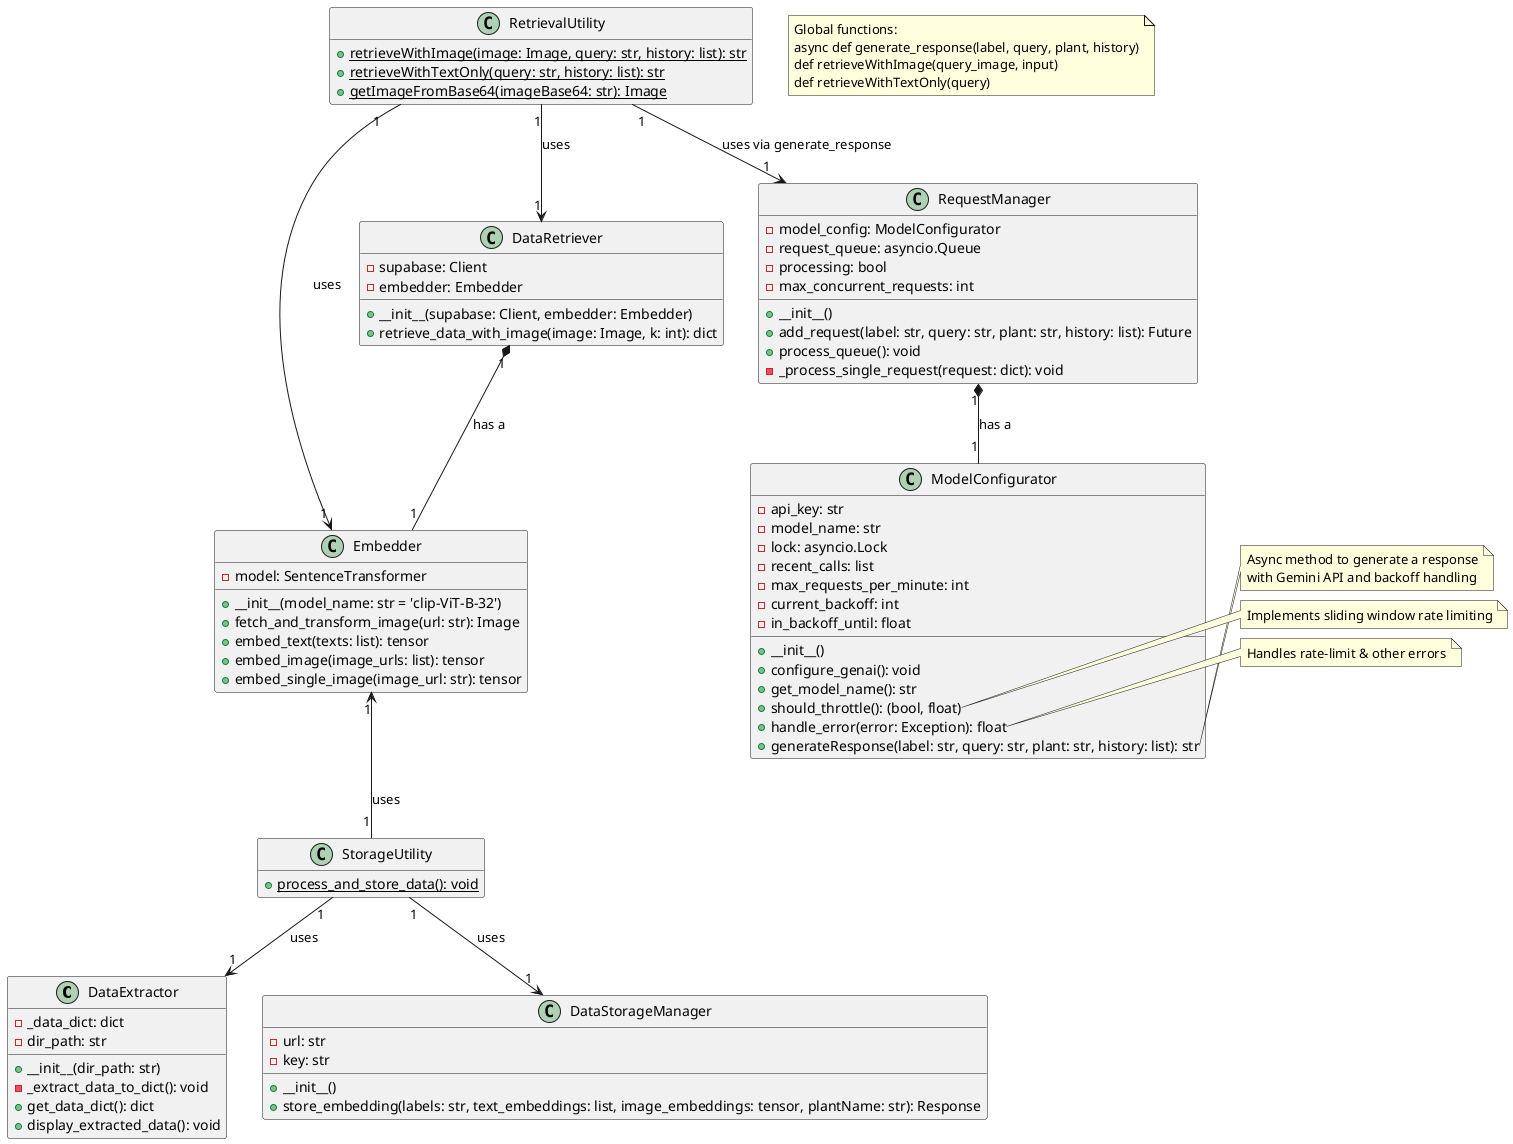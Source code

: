 @startuml
class DataExtractor {
  - _data_dict: dict
  - dir_path: str
  + __init__(dir_path: str)
  - _extract_data_to_dict(): void
  + get_data_dict(): dict
  + display_extracted_data(): void
}

class DataRetriever {
  - supabase: Client
  - embedder: Embedder
  + __init__(supabase: Client, embedder: Embedder)
  + retrieve_data_with_image(image: Image, k: int): dict
}

class DataStorageManager {
  - url: str
  - key: str
  + __init__()
  + store_embedding(labels: str, text_embeddings: list, image_embeddings: tensor, plantName: str): Response
}

class Embedder {
  - model: SentenceTransformer
  + __init__(model_name: str = 'clip-ViT-B-32')
  + fetch_and_transform_image(url: str): Image
  + embed_text(texts: list): tensor
  + embed_image(image_urls: list): tensor
  + embed_single_image(image_url: str): tensor
}

class ModelConfigurator {
  - api_key: str
  - model_name: str
  - lock: asyncio.Lock
  - recent_calls: list
  - max_requests_per_minute: int
  - current_backoff: int
  - in_backoff_until: float
  + __init__()
  + configure_genai(): void
  + get_model_name(): str
  + should_throttle(): (bool, float)
  + handle_error(error: Exception): float
  + generateResponse(label: str, query: str, plant: str, history: list): str
}
note right of ModelConfigurator::generateResponse
Async method to generate a response
with Gemini API and backoff handling
end note

note right of ModelConfigurator::should_throttle
Implements sliding window rate limiting
end note

note right of ModelConfigurator::handle_error
Handles rate-limit & other errors
end note

class RequestManager {
  - model_config: ModelConfigurator
  - request_queue: asyncio.Queue
  - processing: bool
  - max_concurrent_requests: int
  + __init__()
  + add_request(label: str, query: str, plant: str, history: list): Future
  + process_queue(): void
  - _process_single_request(request: dict): void
}

class RetrievalUtility {
  + {static} retrieveWithImage(image: Image, query: str, history: list): str
  + {static} retrieveWithTextOnly(query: str, history: list): str
  + {static} getImageFromBase64(imageBase64: str): Image
}

class StorageUtility {
  + {static} process_and_store_data(): void
}

' Global function
note "Global functions:\nasync def generate_response(label, query, plant, history)\ndef retrieveWithImage(query_image, input)\ndef retrieveWithTextOnly(query)" as GlobalFunc

' Relationships with composition and multiplicities
DataRetriever "1" *-- "1" Embedder : has a
RequestManager "1" *-- "1" ModelConfigurator : has a
RetrievalUtility "1" --> "1" DataRetriever : uses
RetrievalUtility "1" --> "1" Embedder : uses
RetrievalUtility "1" --> "1" RequestManager : uses via generate_response
StorageUtility "1" --> "1" DataExtractor : uses
StorageUtility "1" -u-> "1" Embedder : uses
StorageUtility "1" --> "1" DataStorageManager : uses

hide RetrievalUtility attributes
hide StorageUtility attributes
@enduml